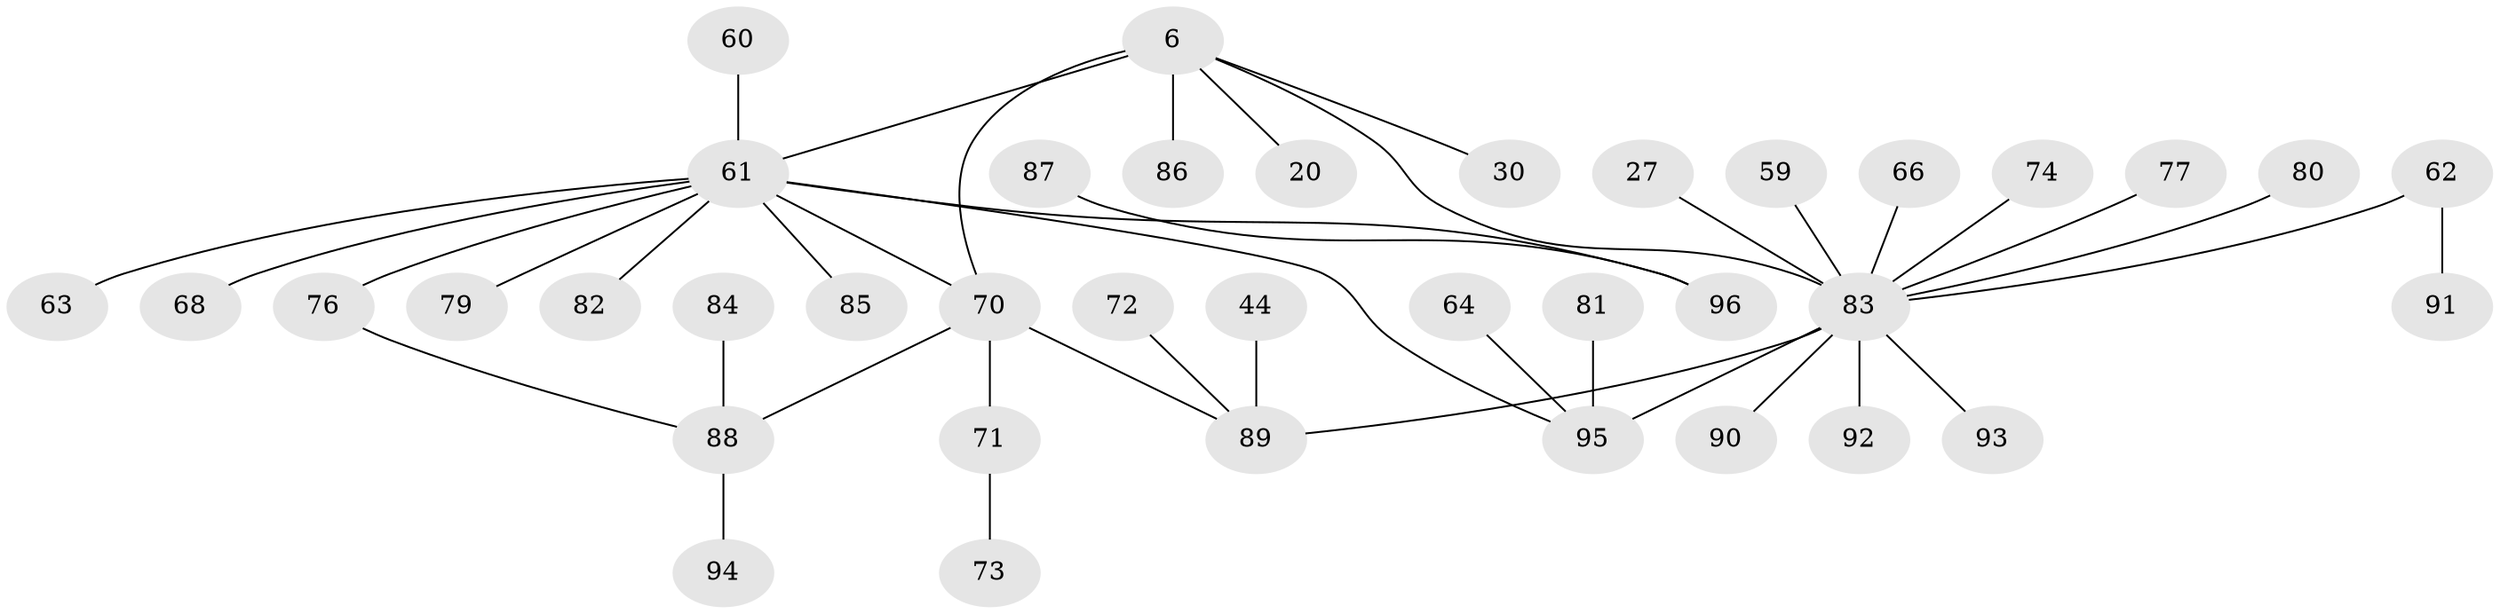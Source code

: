 // original degree distribution, {4: 0.09375, 3: 0.15625, 7: 0.010416666666666666, 2: 0.34375, 5: 0.0625, 1: 0.3333333333333333}
// Generated by graph-tools (version 1.1) at 2025/46/03/04/25 21:46:02]
// undirected, 38 vertices, 41 edges
graph export_dot {
graph [start="1"]
  node [color=gray90,style=filled];
  6 [super="+2+1"];
  20;
  27;
  30;
  44 [super="+9"];
  59 [super="+47"];
  60;
  61 [super="+53+36+51"];
  62;
  63;
  64;
  66 [super="+50"];
  68 [super="+40"];
  70 [super="+3"];
  71 [super="+56"];
  72;
  73;
  74;
  76;
  77;
  79;
  80;
  81;
  82;
  83 [super="+34+41+75+67"];
  84;
  85;
  86;
  87;
  88 [super="+54+69"];
  89 [super="+33+37+39"];
  90 [super="+42"];
  91;
  92;
  93 [super="+31+65"];
  94;
  95 [super="+45"];
  96 [super="+78"];
  6 -- 20;
  6 -- 30;
  6 -- 70 [weight=2];
  6 -- 86;
  6 -- 83;
  6 -- 61;
  27 -- 83;
  44 -- 89;
  59 -- 83;
  60 -- 61;
  61 -- 63;
  61 -- 79;
  61 -- 82;
  61 -- 96 [weight=2];
  61 -- 85;
  61 -- 95;
  61 -- 76;
  61 -- 70;
  61 -- 68 [weight=2];
  62 -- 91;
  62 -- 83;
  64 -- 95;
  66 -- 83;
  70 -- 89 [weight=2];
  70 -- 88;
  70 -- 71;
  71 -- 73;
  72 -- 89;
  74 -- 83;
  76 -- 88;
  77 -- 83;
  80 -- 83;
  81 -- 95;
  83 -- 89 [weight=3];
  83 -- 92;
  83 -- 95 [weight=3];
  83 -- 93 [weight=2];
  83 -- 90;
  84 -- 88;
  87 -- 96;
  88 -- 94;
}
